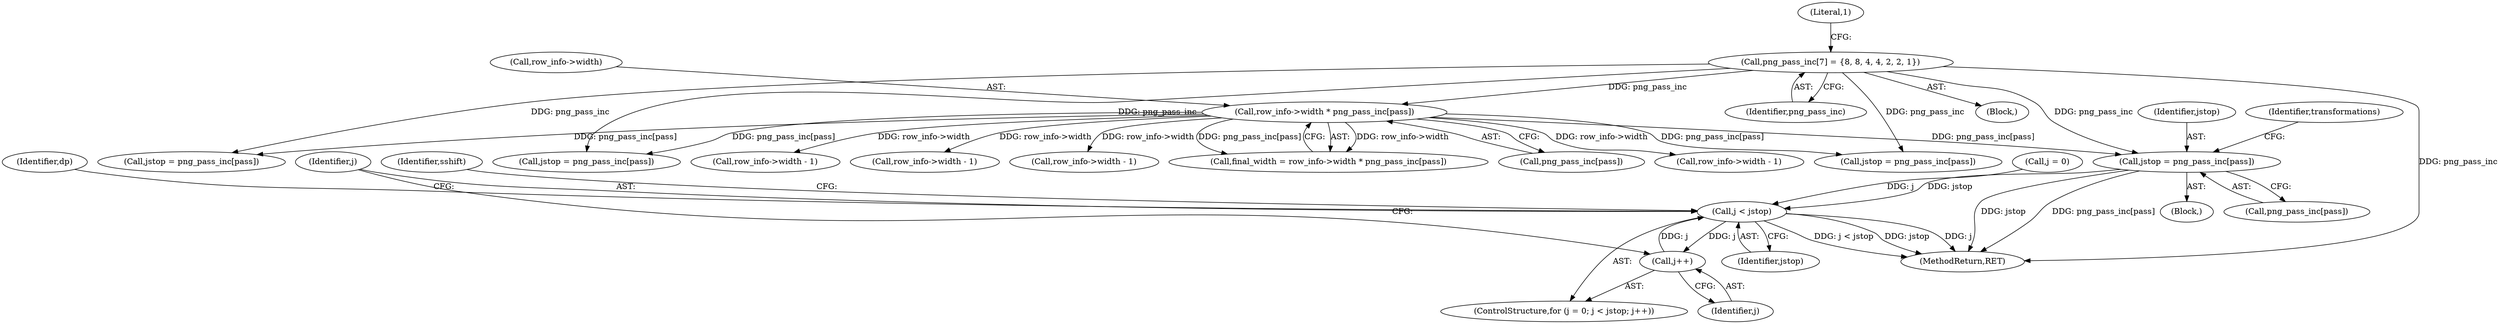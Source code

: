 digraph "0_Chrome_7f3d85b096f66870a15b37c2f40b219b2e292693_10@array" {
"1000390" [label="(Call,jstop = png_pass_inc[pass])"];
"1000151" [label="(Call,row_info->width * png_pass_inc[pass])"];
"1000134" [label="(Call,png_pass_inc[7] = {8, 8, 4, 4, 2, 2, 1})"];
"1000502" [label="(Call,j < jstop)"];
"1000505" [label="(Call,j++)"];
"1000567" [label="(Call,row_info->width - 1)"];
"1000503" [label="(Identifier,j)"];
"1000391" [label="(Identifier,jstop)"];
"1000135" [label="(Identifier,png_pass_inc)"];
"1000544" [label="(Identifier,sshift)"];
"1000499" [label="(Call,j = 0)"];
"1000137" [label="(Literal,1)"];
"1000502" [label="(Call,j < jstop)"];
"1000506" [label="(Identifier,j)"];
"1000398" [label="(Identifier,transformations)"];
"1000504" [label="(Identifier,jstop)"];
"1000152" [label="(Call,row_info->width)"];
"1000592" [label="(Call,jstop = png_pass_inc[pass])"];
"1000776" [label="(Call,row_info->width - 1)"];
"1000197" [label="(Call,jstop = png_pass_inc[pass])"];
"1000505" [label="(Call,j++)"];
"1000392" [label="(Call,png_pass_inc[pass])"];
"1000173" [label="(Call,row_info->width - 1)"];
"1000149" [label="(Call,final_width = row_info->width * png_pass_inc[pass])"];
"1000390" [label="(Call,jstop = png_pass_inc[pass])"];
"1000510" [label="(Identifier,dp)"];
"1000105" [label="(Block,)"];
"1000498" [label="(ControlStructure,for (j = 0; j < jstop; j++))"];
"1000151" [label="(Call,row_info->width * png_pass_inc[pass])"];
"1000155" [label="(Call,png_pass_inc[pass])"];
"1000854" [label="(MethodReturn,RET)"];
"1000357" [label="(Block,)"];
"1000366" [label="(Call,row_info->width - 1)"];
"1000795" [label="(Call,jstop = png_pass_inc[pass])"];
"1000134" [label="(Call,png_pass_inc[7] = {8, 8, 4, 4, 2, 2, 1})"];
"1000390" -> "1000357"  [label="AST: "];
"1000390" -> "1000392"  [label="CFG: "];
"1000391" -> "1000390"  [label="AST: "];
"1000392" -> "1000390"  [label="AST: "];
"1000398" -> "1000390"  [label="CFG: "];
"1000390" -> "1000854"  [label="DDG: png_pass_inc[pass]"];
"1000390" -> "1000854"  [label="DDG: jstop"];
"1000151" -> "1000390"  [label="DDG: png_pass_inc[pass]"];
"1000134" -> "1000390"  [label="DDG: png_pass_inc"];
"1000390" -> "1000502"  [label="DDG: jstop"];
"1000151" -> "1000149"  [label="AST: "];
"1000151" -> "1000155"  [label="CFG: "];
"1000152" -> "1000151"  [label="AST: "];
"1000155" -> "1000151"  [label="AST: "];
"1000149" -> "1000151"  [label="CFG: "];
"1000151" -> "1000149"  [label="DDG: row_info->width"];
"1000151" -> "1000149"  [label="DDG: png_pass_inc[pass]"];
"1000134" -> "1000151"  [label="DDG: png_pass_inc"];
"1000151" -> "1000173"  [label="DDG: row_info->width"];
"1000151" -> "1000197"  [label="DDG: png_pass_inc[pass]"];
"1000151" -> "1000366"  [label="DDG: row_info->width"];
"1000151" -> "1000567"  [label="DDG: row_info->width"];
"1000151" -> "1000592"  [label="DDG: png_pass_inc[pass]"];
"1000151" -> "1000776"  [label="DDG: row_info->width"];
"1000151" -> "1000795"  [label="DDG: png_pass_inc[pass]"];
"1000134" -> "1000105"  [label="AST: "];
"1000134" -> "1000135"  [label="CFG: "];
"1000135" -> "1000134"  [label="AST: "];
"1000137" -> "1000134"  [label="CFG: "];
"1000134" -> "1000854"  [label="DDG: png_pass_inc"];
"1000134" -> "1000197"  [label="DDG: png_pass_inc"];
"1000134" -> "1000592"  [label="DDG: png_pass_inc"];
"1000134" -> "1000795"  [label="DDG: png_pass_inc"];
"1000502" -> "1000498"  [label="AST: "];
"1000502" -> "1000504"  [label="CFG: "];
"1000503" -> "1000502"  [label="AST: "];
"1000504" -> "1000502"  [label="AST: "];
"1000510" -> "1000502"  [label="CFG: "];
"1000544" -> "1000502"  [label="CFG: "];
"1000502" -> "1000854"  [label="DDG: j"];
"1000502" -> "1000854"  [label="DDG: j < jstop"];
"1000502" -> "1000854"  [label="DDG: jstop"];
"1000505" -> "1000502"  [label="DDG: j"];
"1000499" -> "1000502"  [label="DDG: j"];
"1000502" -> "1000505"  [label="DDG: j"];
"1000505" -> "1000498"  [label="AST: "];
"1000505" -> "1000506"  [label="CFG: "];
"1000506" -> "1000505"  [label="AST: "];
"1000503" -> "1000505"  [label="CFG: "];
}
